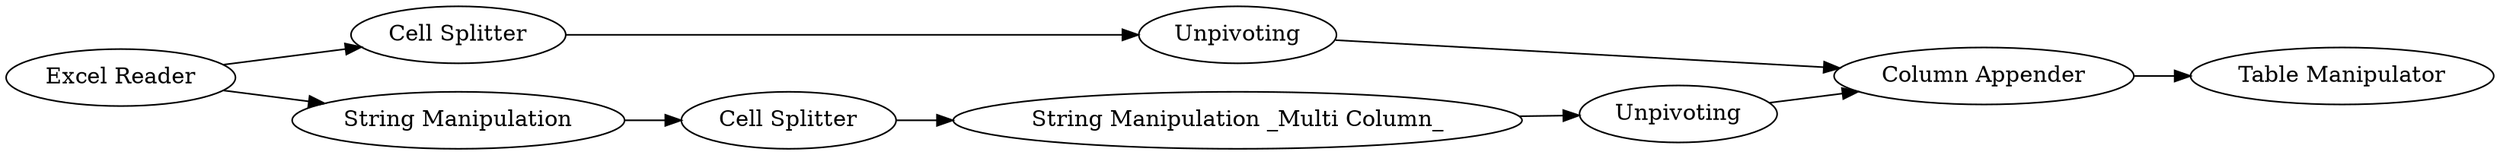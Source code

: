 digraph {
	"-2571566845045232849_25" [label="Table Manipulator"]
	"-2571566845045232849_23" [label="String Manipulation _Multi Column_"]
	"-2571566845045232849_22" [label="Cell Splitter"]
	"-2571566845045232849_27" [label=Unpivoting]
	"-2571566845045232849_28" [label="Column Appender"]
	"-2571566845045232849_24" [label=Unpivoting]
	"-2571566845045232849_26" [label="Cell Splitter"]
	"-2571566845045232849_21" [label="String Manipulation"]
	"-2571566845045232849_20" [label="Excel Reader"]
	"-2571566845045232849_20" -> "-2571566845045232849_21"
	"-2571566845045232849_23" -> "-2571566845045232849_24"
	"-2571566845045232849_21" -> "-2571566845045232849_22"
	"-2571566845045232849_24" -> "-2571566845045232849_28"
	"-2571566845045232849_28" -> "-2571566845045232849_25"
	"-2571566845045232849_27" -> "-2571566845045232849_28"
	"-2571566845045232849_20" -> "-2571566845045232849_26"
	"-2571566845045232849_22" -> "-2571566845045232849_23"
	"-2571566845045232849_26" -> "-2571566845045232849_27"
	rankdir=LR
}
